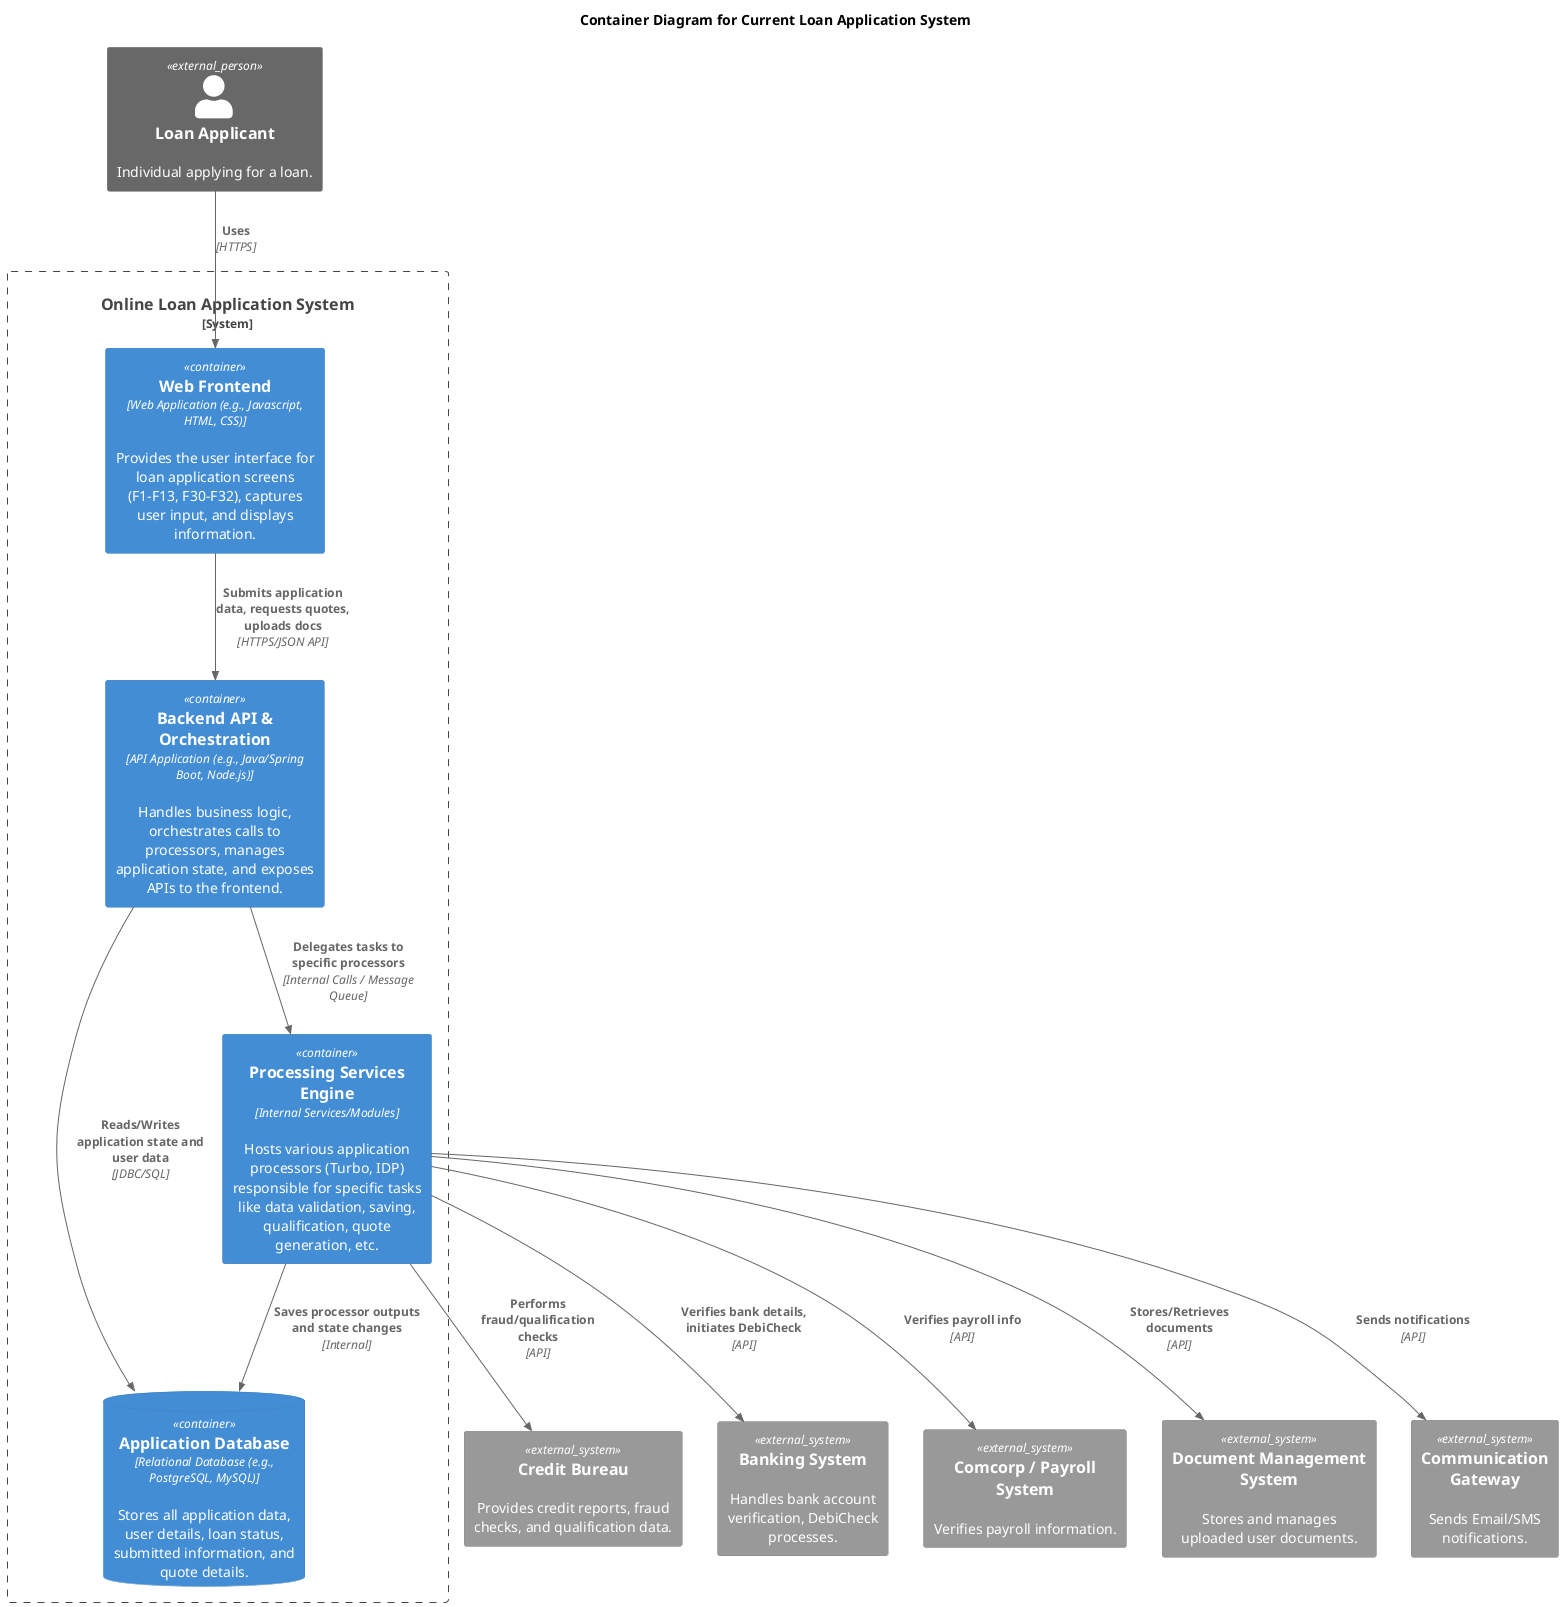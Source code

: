 @startuml
!include <C4/C4_Container.puml>

title Container Diagram for Current Loan Application System

Person_Ext(applicant, "Loan Applicant", "Individual applying for a loan.")

System_Ext(credit_bureau, "Credit Bureau", "Provides credit reports, fraud checks, and qualification data.")
System_Ext(banking_system, "Banking System", "Handles bank account verification, DebiCheck processes.")
System_Ext(comcorp_system, "Comcorp / Payroll System", "Verifies payroll information.")
System_Ext(doc_mgmt_system, "Document Management System", "Stores and manages uploaded user documents.")
System_Ext(comms_gateway, "Communication Gateway", "Sends Email/SMS notifications.")

System_Boundary(loan_app_system_b, "Online Loan Application System") {
    Container(frontend_app, "Web Frontend", "Web Application (e.g., Javascript, HTML, CSS)", "Provides the user interface for loan application screens (F1-F13, F30-F32), captures user input, and displays information.")
    Container(backend_api, "Backend API & Orchestration", "API Application (e.g., Java/Spring Boot, Node.js)", "Handles business logic, orchestrates calls to processors, manages application state, and exposes APIs to the frontend.")
    Container(processing_services, "Processing Services Engine", "Internal Services/Modules", "Hosts various application processors (Turbo, IDP) responsible for specific tasks like data validation, saving, qualification, quote generation, etc.")
    ContainerDb(database, "Application Database", "Relational Database (e.g., PostgreSQL, MySQL)", "Stores all application data, user details, loan status, submitted information, and quote details.")

    Rel(applicant, frontend_app, "Uses", "HTTPS")

    Rel(frontend_app, backend_api, "Submits application data, requests quotes, uploads docs", "HTTPS/JSON API")

    Rel(backend_api, database, "Reads/Writes application state and user data", "JDBC/SQL")
    Rel(backend_api, processing_services, "Delegates tasks to specific processors", "Internal Calls / Message Queue")

    ' Interactions from Processing Services or Backend API to External Systems
    Rel(processing_services, credit_bureau, "Performs fraud/qualification checks", "API")
    Rel(processing_services, banking_system, "Verifies bank details, initiates DebiCheck", "API")
    Rel(processing_services, comcorp_system, "Verifies payroll info", "API")
    Rel(processing_services, doc_mgmt_system, "Stores/Retrieves documents", "API")
    Rel(processing_services, comms_gateway, "Sends notifications", "API")
    Rel(processing_services, database, "Saves processor outputs and state changes", "Internal")
}
@enduml
